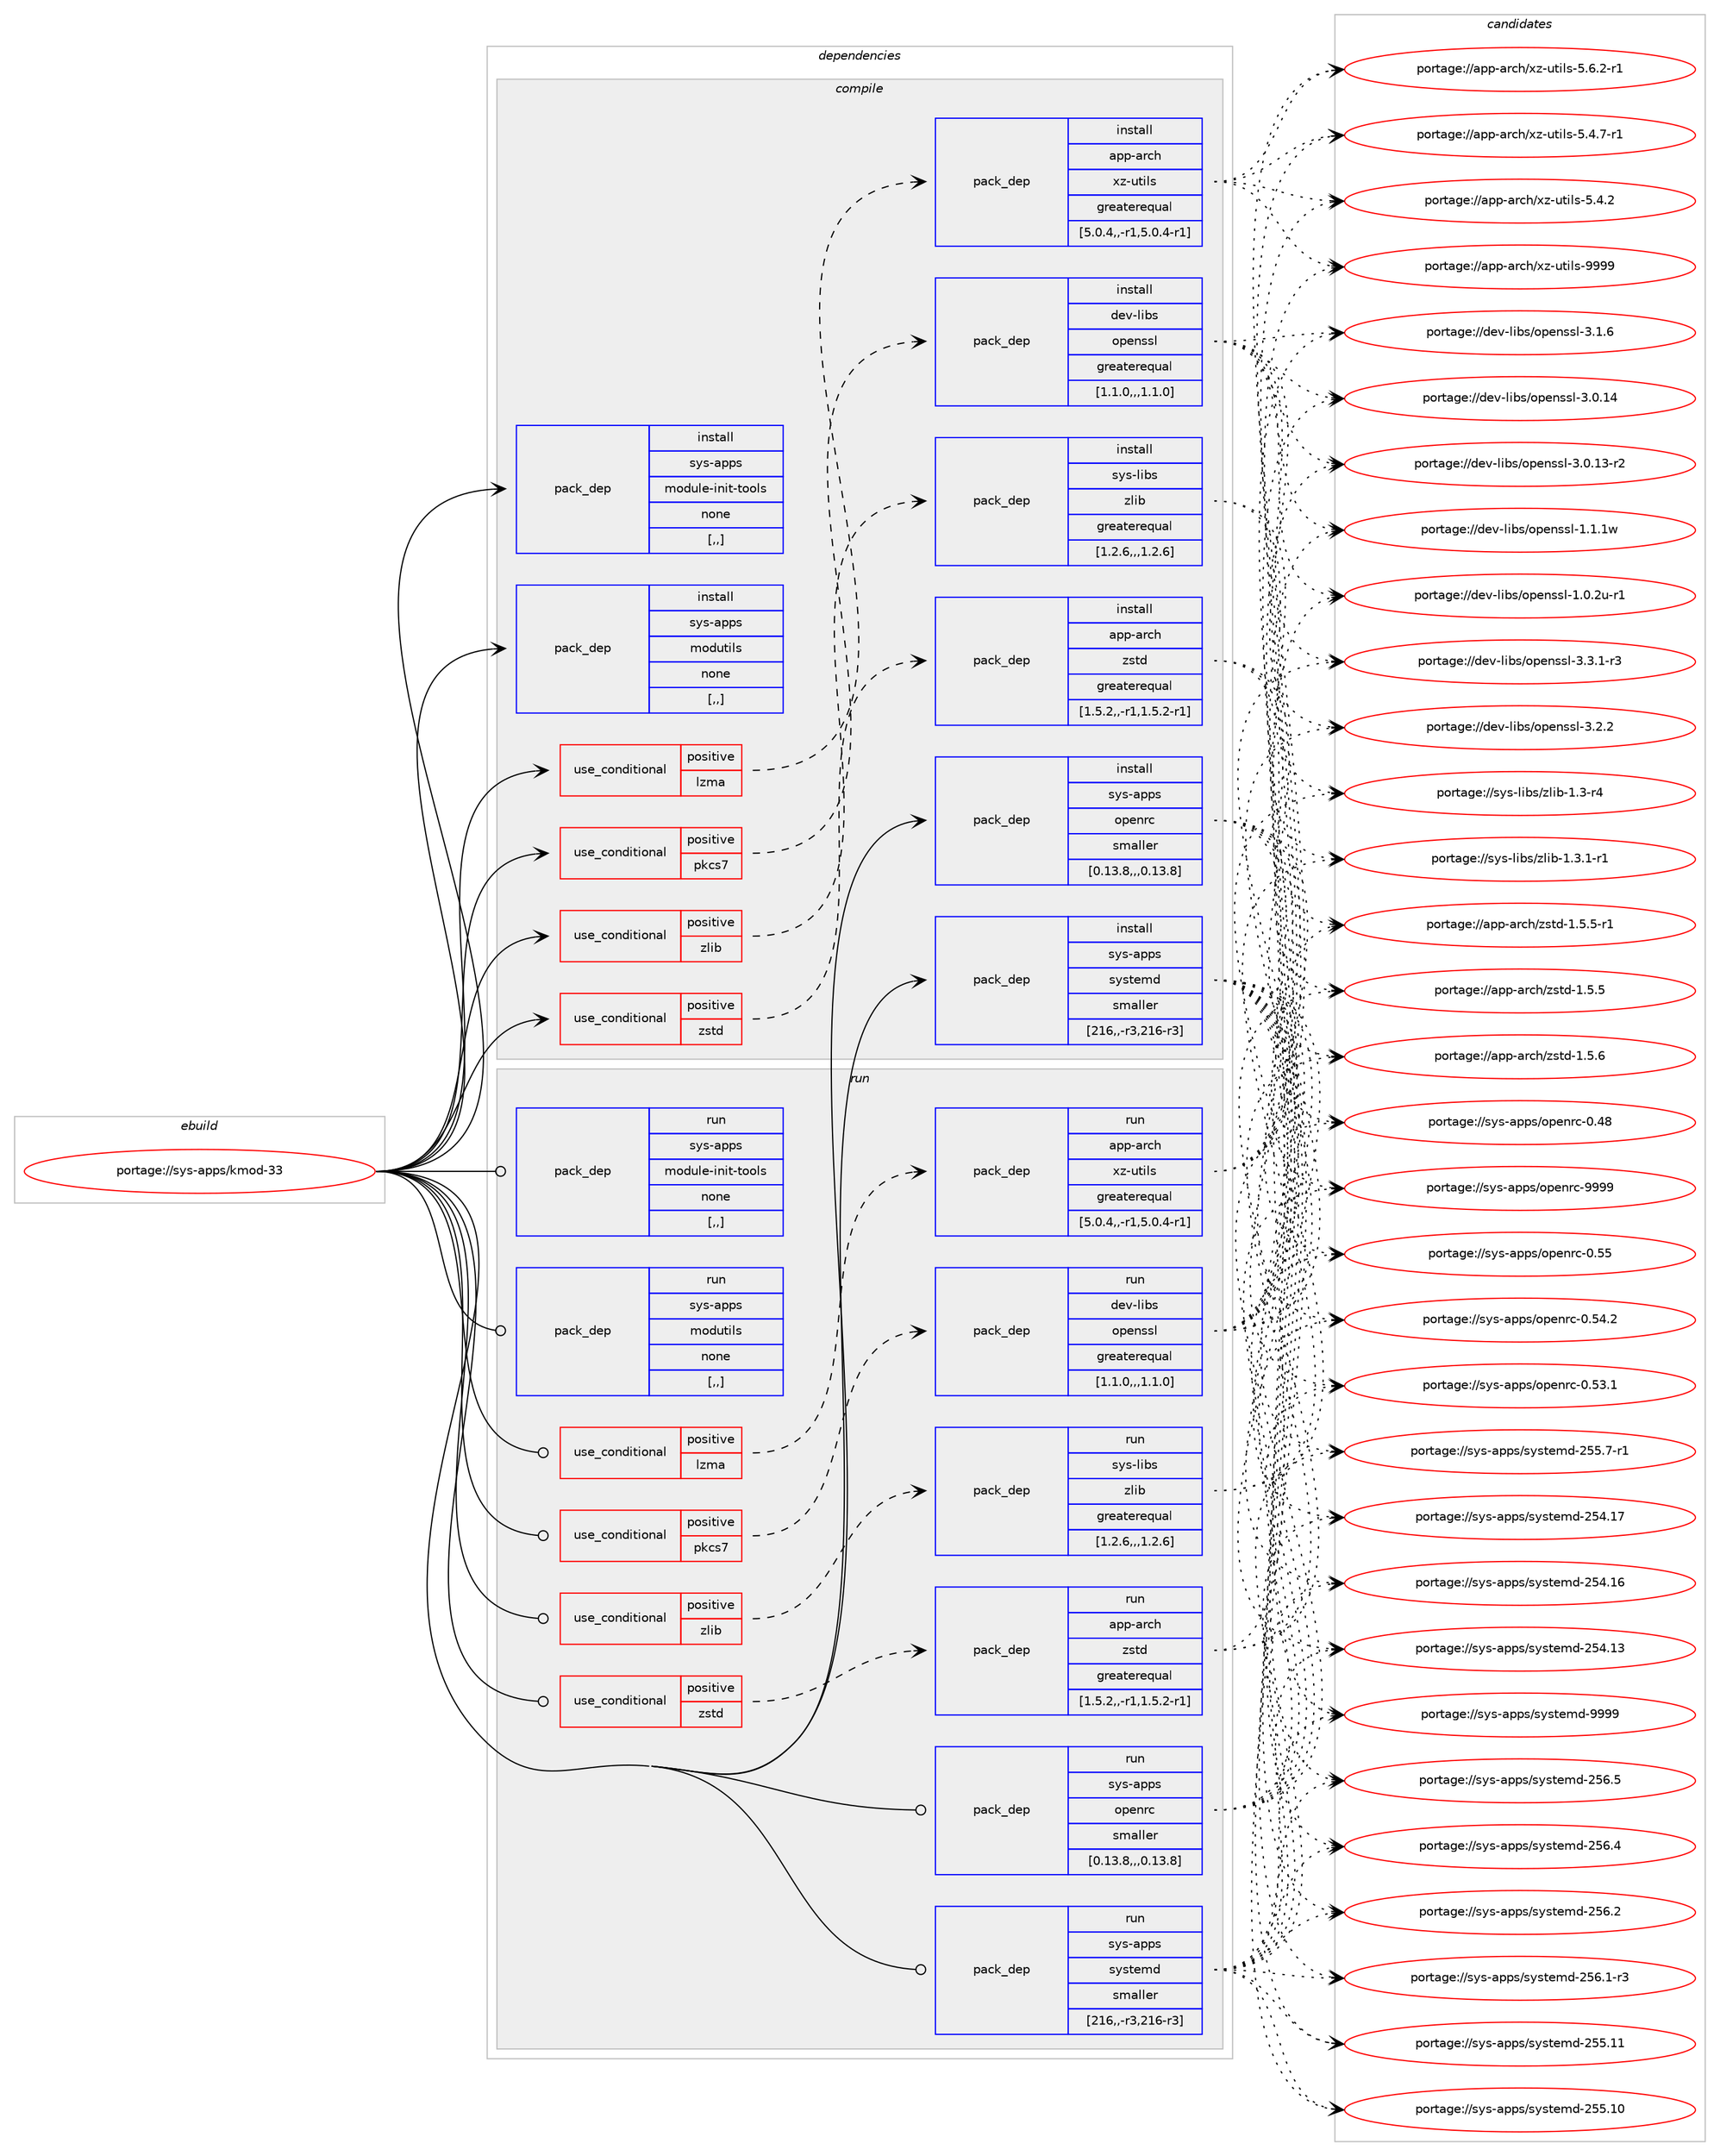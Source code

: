 digraph prolog {

# *************
# Graph options
# *************

newrank=true;
concentrate=true;
compound=true;
graph [rankdir=LR,fontname=Helvetica,fontsize=10,ranksep=1.5];#, ranksep=2.5, nodesep=0.2];
edge  [arrowhead=vee];
node  [fontname=Helvetica,fontsize=10];

# **********
# The ebuild
# **********

subgraph cluster_leftcol {
color=gray;
label=<<i>ebuild</i>>;
id [label="portage://sys-apps/kmod-33", color=red, width=4, href="../sys-apps/kmod-33.svg"];
}

# ****************
# The dependencies
# ****************

subgraph cluster_midcol {
color=gray;
label=<<i>dependencies</i>>;
subgraph cluster_compile {
fillcolor="#eeeeee";
style=filled;
label=<<i>compile</i>>;
subgraph cond6948 {
dependency18656 [label=<<TABLE BORDER="0" CELLBORDER="1" CELLSPACING="0" CELLPADDING="4"><TR><TD ROWSPAN="3" CELLPADDING="10">use_conditional</TD></TR><TR><TD>positive</TD></TR><TR><TD>lzma</TD></TR></TABLE>>, shape=none, color=red];
subgraph pack11646 {
dependency18657 [label=<<TABLE BORDER="0" CELLBORDER="1" CELLSPACING="0" CELLPADDING="4" WIDTH="220"><TR><TD ROWSPAN="6" CELLPADDING="30">pack_dep</TD></TR><TR><TD WIDTH="110">install</TD></TR><TR><TD>app-arch</TD></TR><TR><TD>xz-utils</TD></TR><TR><TD>greaterequal</TD></TR><TR><TD>[5.0.4,,-r1,5.0.4-r1]</TD></TR></TABLE>>, shape=none, color=blue];
}
dependency18656:e -> dependency18657:w [weight=20,style="dashed",arrowhead="vee"];
}
id:e -> dependency18656:w [weight=20,style="solid",arrowhead="vee"];
subgraph cond6949 {
dependency18658 [label=<<TABLE BORDER="0" CELLBORDER="1" CELLSPACING="0" CELLPADDING="4"><TR><TD ROWSPAN="3" CELLPADDING="10">use_conditional</TD></TR><TR><TD>positive</TD></TR><TR><TD>pkcs7</TD></TR></TABLE>>, shape=none, color=red];
subgraph pack11647 {
dependency18659 [label=<<TABLE BORDER="0" CELLBORDER="1" CELLSPACING="0" CELLPADDING="4" WIDTH="220"><TR><TD ROWSPAN="6" CELLPADDING="30">pack_dep</TD></TR><TR><TD WIDTH="110">install</TD></TR><TR><TD>dev-libs</TD></TR><TR><TD>openssl</TD></TR><TR><TD>greaterequal</TD></TR><TR><TD>[1.1.0,,,1.1.0]</TD></TR></TABLE>>, shape=none, color=blue];
}
dependency18658:e -> dependency18659:w [weight=20,style="dashed",arrowhead="vee"];
}
id:e -> dependency18658:w [weight=20,style="solid",arrowhead="vee"];
subgraph cond6950 {
dependency18660 [label=<<TABLE BORDER="0" CELLBORDER="1" CELLSPACING="0" CELLPADDING="4"><TR><TD ROWSPAN="3" CELLPADDING="10">use_conditional</TD></TR><TR><TD>positive</TD></TR><TR><TD>zlib</TD></TR></TABLE>>, shape=none, color=red];
subgraph pack11648 {
dependency18661 [label=<<TABLE BORDER="0" CELLBORDER="1" CELLSPACING="0" CELLPADDING="4" WIDTH="220"><TR><TD ROWSPAN="6" CELLPADDING="30">pack_dep</TD></TR><TR><TD WIDTH="110">install</TD></TR><TR><TD>sys-libs</TD></TR><TR><TD>zlib</TD></TR><TR><TD>greaterequal</TD></TR><TR><TD>[1.2.6,,,1.2.6]</TD></TR></TABLE>>, shape=none, color=blue];
}
dependency18660:e -> dependency18661:w [weight=20,style="dashed",arrowhead="vee"];
}
id:e -> dependency18660:w [weight=20,style="solid",arrowhead="vee"];
subgraph cond6951 {
dependency18662 [label=<<TABLE BORDER="0" CELLBORDER="1" CELLSPACING="0" CELLPADDING="4"><TR><TD ROWSPAN="3" CELLPADDING="10">use_conditional</TD></TR><TR><TD>positive</TD></TR><TR><TD>zstd</TD></TR></TABLE>>, shape=none, color=red];
subgraph pack11649 {
dependency18663 [label=<<TABLE BORDER="0" CELLBORDER="1" CELLSPACING="0" CELLPADDING="4" WIDTH="220"><TR><TD ROWSPAN="6" CELLPADDING="30">pack_dep</TD></TR><TR><TD WIDTH="110">install</TD></TR><TR><TD>app-arch</TD></TR><TR><TD>zstd</TD></TR><TR><TD>greaterequal</TD></TR><TR><TD>[1.5.2,,-r1,1.5.2-r1]</TD></TR></TABLE>>, shape=none, color=blue];
}
dependency18662:e -> dependency18663:w [weight=20,style="dashed",arrowhead="vee"];
}
id:e -> dependency18662:w [weight=20,style="solid",arrowhead="vee"];
subgraph pack11650 {
dependency18664 [label=<<TABLE BORDER="0" CELLBORDER="1" CELLSPACING="0" CELLPADDING="4" WIDTH="220"><TR><TD ROWSPAN="6" CELLPADDING="30">pack_dep</TD></TR><TR><TD WIDTH="110">install</TD></TR><TR><TD>sys-apps</TD></TR><TR><TD>module-init-tools</TD></TR><TR><TD>none</TD></TR><TR><TD>[,,]</TD></TR></TABLE>>, shape=none, color=blue];
}
id:e -> dependency18664:w [weight=20,style="solid",arrowhead="vee"];
subgraph pack11651 {
dependency18665 [label=<<TABLE BORDER="0" CELLBORDER="1" CELLSPACING="0" CELLPADDING="4" WIDTH="220"><TR><TD ROWSPAN="6" CELLPADDING="30">pack_dep</TD></TR><TR><TD WIDTH="110">install</TD></TR><TR><TD>sys-apps</TD></TR><TR><TD>modutils</TD></TR><TR><TD>none</TD></TR><TR><TD>[,,]</TD></TR></TABLE>>, shape=none, color=blue];
}
id:e -> dependency18665:w [weight=20,style="solid",arrowhead="vee"];
subgraph pack11652 {
dependency18666 [label=<<TABLE BORDER="0" CELLBORDER="1" CELLSPACING="0" CELLPADDING="4" WIDTH="220"><TR><TD ROWSPAN="6" CELLPADDING="30">pack_dep</TD></TR><TR><TD WIDTH="110">install</TD></TR><TR><TD>sys-apps</TD></TR><TR><TD>openrc</TD></TR><TR><TD>smaller</TD></TR><TR><TD>[0.13.8,,,0.13.8]</TD></TR></TABLE>>, shape=none, color=blue];
}
id:e -> dependency18666:w [weight=20,style="solid",arrowhead="vee"];
subgraph pack11653 {
dependency18667 [label=<<TABLE BORDER="0" CELLBORDER="1" CELLSPACING="0" CELLPADDING="4" WIDTH="220"><TR><TD ROWSPAN="6" CELLPADDING="30">pack_dep</TD></TR><TR><TD WIDTH="110">install</TD></TR><TR><TD>sys-apps</TD></TR><TR><TD>systemd</TD></TR><TR><TD>smaller</TD></TR><TR><TD>[216,,-r3,216-r3]</TD></TR></TABLE>>, shape=none, color=blue];
}
id:e -> dependency18667:w [weight=20,style="solid",arrowhead="vee"];
}
subgraph cluster_compileandrun {
fillcolor="#eeeeee";
style=filled;
label=<<i>compile and run</i>>;
}
subgraph cluster_run {
fillcolor="#eeeeee";
style=filled;
label=<<i>run</i>>;
subgraph cond6952 {
dependency18668 [label=<<TABLE BORDER="0" CELLBORDER="1" CELLSPACING="0" CELLPADDING="4"><TR><TD ROWSPAN="3" CELLPADDING="10">use_conditional</TD></TR><TR><TD>positive</TD></TR><TR><TD>lzma</TD></TR></TABLE>>, shape=none, color=red];
subgraph pack11654 {
dependency18669 [label=<<TABLE BORDER="0" CELLBORDER="1" CELLSPACING="0" CELLPADDING="4" WIDTH="220"><TR><TD ROWSPAN="6" CELLPADDING="30">pack_dep</TD></TR><TR><TD WIDTH="110">run</TD></TR><TR><TD>app-arch</TD></TR><TR><TD>xz-utils</TD></TR><TR><TD>greaterequal</TD></TR><TR><TD>[5.0.4,,-r1,5.0.4-r1]</TD></TR></TABLE>>, shape=none, color=blue];
}
dependency18668:e -> dependency18669:w [weight=20,style="dashed",arrowhead="vee"];
}
id:e -> dependency18668:w [weight=20,style="solid",arrowhead="odot"];
subgraph cond6953 {
dependency18670 [label=<<TABLE BORDER="0" CELLBORDER="1" CELLSPACING="0" CELLPADDING="4"><TR><TD ROWSPAN="3" CELLPADDING="10">use_conditional</TD></TR><TR><TD>positive</TD></TR><TR><TD>pkcs7</TD></TR></TABLE>>, shape=none, color=red];
subgraph pack11655 {
dependency18671 [label=<<TABLE BORDER="0" CELLBORDER="1" CELLSPACING="0" CELLPADDING="4" WIDTH="220"><TR><TD ROWSPAN="6" CELLPADDING="30">pack_dep</TD></TR><TR><TD WIDTH="110">run</TD></TR><TR><TD>dev-libs</TD></TR><TR><TD>openssl</TD></TR><TR><TD>greaterequal</TD></TR><TR><TD>[1.1.0,,,1.1.0]</TD></TR></TABLE>>, shape=none, color=blue];
}
dependency18670:e -> dependency18671:w [weight=20,style="dashed",arrowhead="vee"];
}
id:e -> dependency18670:w [weight=20,style="solid",arrowhead="odot"];
subgraph cond6954 {
dependency18672 [label=<<TABLE BORDER="0" CELLBORDER="1" CELLSPACING="0" CELLPADDING="4"><TR><TD ROWSPAN="3" CELLPADDING="10">use_conditional</TD></TR><TR><TD>positive</TD></TR><TR><TD>zlib</TD></TR></TABLE>>, shape=none, color=red];
subgraph pack11656 {
dependency18673 [label=<<TABLE BORDER="0" CELLBORDER="1" CELLSPACING="0" CELLPADDING="4" WIDTH="220"><TR><TD ROWSPAN="6" CELLPADDING="30">pack_dep</TD></TR><TR><TD WIDTH="110">run</TD></TR><TR><TD>sys-libs</TD></TR><TR><TD>zlib</TD></TR><TR><TD>greaterequal</TD></TR><TR><TD>[1.2.6,,,1.2.6]</TD></TR></TABLE>>, shape=none, color=blue];
}
dependency18672:e -> dependency18673:w [weight=20,style="dashed",arrowhead="vee"];
}
id:e -> dependency18672:w [weight=20,style="solid",arrowhead="odot"];
subgraph cond6955 {
dependency18674 [label=<<TABLE BORDER="0" CELLBORDER="1" CELLSPACING="0" CELLPADDING="4"><TR><TD ROWSPAN="3" CELLPADDING="10">use_conditional</TD></TR><TR><TD>positive</TD></TR><TR><TD>zstd</TD></TR></TABLE>>, shape=none, color=red];
subgraph pack11657 {
dependency18675 [label=<<TABLE BORDER="0" CELLBORDER="1" CELLSPACING="0" CELLPADDING="4" WIDTH="220"><TR><TD ROWSPAN="6" CELLPADDING="30">pack_dep</TD></TR><TR><TD WIDTH="110">run</TD></TR><TR><TD>app-arch</TD></TR><TR><TD>zstd</TD></TR><TR><TD>greaterequal</TD></TR><TR><TD>[1.5.2,,-r1,1.5.2-r1]</TD></TR></TABLE>>, shape=none, color=blue];
}
dependency18674:e -> dependency18675:w [weight=20,style="dashed",arrowhead="vee"];
}
id:e -> dependency18674:w [weight=20,style="solid",arrowhead="odot"];
subgraph pack11658 {
dependency18676 [label=<<TABLE BORDER="0" CELLBORDER="1" CELLSPACING="0" CELLPADDING="4" WIDTH="220"><TR><TD ROWSPAN="6" CELLPADDING="30">pack_dep</TD></TR><TR><TD WIDTH="110">run</TD></TR><TR><TD>sys-apps</TD></TR><TR><TD>module-init-tools</TD></TR><TR><TD>none</TD></TR><TR><TD>[,,]</TD></TR></TABLE>>, shape=none, color=blue];
}
id:e -> dependency18676:w [weight=20,style="solid",arrowhead="odot"];
subgraph pack11659 {
dependency18677 [label=<<TABLE BORDER="0" CELLBORDER="1" CELLSPACING="0" CELLPADDING="4" WIDTH="220"><TR><TD ROWSPAN="6" CELLPADDING="30">pack_dep</TD></TR><TR><TD WIDTH="110">run</TD></TR><TR><TD>sys-apps</TD></TR><TR><TD>modutils</TD></TR><TR><TD>none</TD></TR><TR><TD>[,,]</TD></TR></TABLE>>, shape=none, color=blue];
}
id:e -> dependency18677:w [weight=20,style="solid",arrowhead="odot"];
subgraph pack11660 {
dependency18678 [label=<<TABLE BORDER="0" CELLBORDER="1" CELLSPACING="0" CELLPADDING="4" WIDTH="220"><TR><TD ROWSPAN="6" CELLPADDING="30">pack_dep</TD></TR><TR><TD WIDTH="110">run</TD></TR><TR><TD>sys-apps</TD></TR><TR><TD>openrc</TD></TR><TR><TD>smaller</TD></TR><TR><TD>[0.13.8,,,0.13.8]</TD></TR></TABLE>>, shape=none, color=blue];
}
id:e -> dependency18678:w [weight=20,style="solid",arrowhead="odot"];
subgraph pack11661 {
dependency18679 [label=<<TABLE BORDER="0" CELLBORDER="1" CELLSPACING="0" CELLPADDING="4" WIDTH="220"><TR><TD ROWSPAN="6" CELLPADDING="30">pack_dep</TD></TR><TR><TD WIDTH="110">run</TD></TR><TR><TD>sys-apps</TD></TR><TR><TD>systemd</TD></TR><TR><TD>smaller</TD></TR><TR><TD>[216,,-r3,216-r3]</TD></TR></TABLE>>, shape=none, color=blue];
}
id:e -> dependency18679:w [weight=20,style="solid",arrowhead="odot"];
}
}

# **************
# The candidates
# **************

subgraph cluster_choices {
rank=same;
color=gray;
label=<<i>candidates</i>>;

subgraph choice11646 {
color=black;
nodesep=1;
choice9711211245971149910447120122451171161051081154557575757 [label="portage://app-arch/xz-utils-9999", color=red, width=4,href="../app-arch/xz-utils-9999.svg"];
choice9711211245971149910447120122451171161051081154553465446504511449 [label="portage://app-arch/xz-utils-5.6.2-r1", color=red, width=4,href="../app-arch/xz-utils-5.6.2-r1.svg"];
choice9711211245971149910447120122451171161051081154553465246554511449 [label="portage://app-arch/xz-utils-5.4.7-r1", color=red, width=4,href="../app-arch/xz-utils-5.4.7-r1.svg"];
choice971121124597114991044712012245117116105108115455346524650 [label="portage://app-arch/xz-utils-5.4.2", color=red, width=4,href="../app-arch/xz-utils-5.4.2.svg"];
dependency18657:e -> choice9711211245971149910447120122451171161051081154557575757:w [style=dotted,weight="100"];
dependency18657:e -> choice9711211245971149910447120122451171161051081154553465446504511449:w [style=dotted,weight="100"];
dependency18657:e -> choice9711211245971149910447120122451171161051081154553465246554511449:w [style=dotted,weight="100"];
dependency18657:e -> choice971121124597114991044712012245117116105108115455346524650:w [style=dotted,weight="100"];
}
subgraph choice11647 {
color=black;
nodesep=1;
choice1001011184510810598115471111121011101151151084551465146494511451 [label="portage://dev-libs/openssl-3.3.1-r3", color=red, width=4,href="../dev-libs/openssl-3.3.1-r3.svg"];
choice100101118451081059811547111112101110115115108455146504650 [label="portage://dev-libs/openssl-3.2.2", color=red, width=4,href="../dev-libs/openssl-3.2.2.svg"];
choice100101118451081059811547111112101110115115108455146494654 [label="portage://dev-libs/openssl-3.1.6", color=red, width=4,href="../dev-libs/openssl-3.1.6.svg"];
choice10010111845108105981154711111210111011511510845514648464952 [label="portage://dev-libs/openssl-3.0.14", color=red, width=4,href="../dev-libs/openssl-3.0.14.svg"];
choice100101118451081059811547111112101110115115108455146484649514511450 [label="portage://dev-libs/openssl-3.0.13-r2", color=red, width=4,href="../dev-libs/openssl-3.0.13-r2.svg"];
choice100101118451081059811547111112101110115115108454946494649119 [label="portage://dev-libs/openssl-1.1.1w", color=red, width=4,href="../dev-libs/openssl-1.1.1w.svg"];
choice1001011184510810598115471111121011101151151084549464846501174511449 [label="portage://dev-libs/openssl-1.0.2u-r1", color=red, width=4,href="../dev-libs/openssl-1.0.2u-r1.svg"];
dependency18659:e -> choice1001011184510810598115471111121011101151151084551465146494511451:w [style=dotted,weight="100"];
dependency18659:e -> choice100101118451081059811547111112101110115115108455146504650:w [style=dotted,weight="100"];
dependency18659:e -> choice100101118451081059811547111112101110115115108455146494654:w [style=dotted,weight="100"];
dependency18659:e -> choice10010111845108105981154711111210111011511510845514648464952:w [style=dotted,weight="100"];
dependency18659:e -> choice100101118451081059811547111112101110115115108455146484649514511450:w [style=dotted,weight="100"];
dependency18659:e -> choice100101118451081059811547111112101110115115108454946494649119:w [style=dotted,weight="100"];
dependency18659:e -> choice1001011184510810598115471111121011101151151084549464846501174511449:w [style=dotted,weight="100"];
}
subgraph choice11648 {
color=black;
nodesep=1;
choice115121115451081059811547122108105984549465146494511449 [label="portage://sys-libs/zlib-1.3.1-r1", color=red, width=4,href="../sys-libs/zlib-1.3.1-r1.svg"];
choice11512111545108105981154712210810598454946514511452 [label="portage://sys-libs/zlib-1.3-r4", color=red, width=4,href="../sys-libs/zlib-1.3-r4.svg"];
dependency18661:e -> choice115121115451081059811547122108105984549465146494511449:w [style=dotted,weight="100"];
dependency18661:e -> choice11512111545108105981154712210810598454946514511452:w [style=dotted,weight="100"];
}
subgraph choice11649 {
color=black;
nodesep=1;
choice9711211245971149910447122115116100454946534654 [label="portage://app-arch/zstd-1.5.6", color=red, width=4,href="../app-arch/zstd-1.5.6.svg"];
choice97112112459711499104471221151161004549465346534511449 [label="portage://app-arch/zstd-1.5.5-r1", color=red, width=4,href="../app-arch/zstd-1.5.5-r1.svg"];
choice9711211245971149910447122115116100454946534653 [label="portage://app-arch/zstd-1.5.5", color=red, width=4,href="../app-arch/zstd-1.5.5.svg"];
dependency18663:e -> choice9711211245971149910447122115116100454946534654:w [style=dotted,weight="100"];
dependency18663:e -> choice97112112459711499104471221151161004549465346534511449:w [style=dotted,weight="100"];
dependency18663:e -> choice9711211245971149910447122115116100454946534653:w [style=dotted,weight="100"];
}
subgraph choice11650 {
color=black;
nodesep=1;
}
subgraph choice11651 {
color=black;
nodesep=1;
}
subgraph choice11652 {
color=black;
nodesep=1;
choice115121115459711211211547111112101110114994557575757 [label="portage://sys-apps/openrc-9999", color=red, width=4,href="../sys-apps/openrc-9999.svg"];
choice115121115459711211211547111112101110114994548465353 [label="portage://sys-apps/openrc-0.55", color=red, width=4,href="../sys-apps/openrc-0.55.svg"];
choice1151211154597112112115471111121011101149945484653524650 [label="portage://sys-apps/openrc-0.54.2", color=red, width=4,href="../sys-apps/openrc-0.54.2.svg"];
choice1151211154597112112115471111121011101149945484653514649 [label="portage://sys-apps/openrc-0.53.1", color=red, width=4,href="../sys-apps/openrc-0.53.1.svg"];
choice115121115459711211211547111112101110114994548465256 [label="portage://sys-apps/openrc-0.48", color=red, width=4,href="../sys-apps/openrc-0.48.svg"];
dependency18666:e -> choice115121115459711211211547111112101110114994557575757:w [style=dotted,weight="100"];
dependency18666:e -> choice115121115459711211211547111112101110114994548465353:w [style=dotted,weight="100"];
dependency18666:e -> choice1151211154597112112115471111121011101149945484653524650:w [style=dotted,weight="100"];
dependency18666:e -> choice1151211154597112112115471111121011101149945484653514649:w [style=dotted,weight="100"];
dependency18666:e -> choice115121115459711211211547111112101110114994548465256:w [style=dotted,weight="100"];
}
subgraph choice11653 {
color=black;
nodesep=1;
choice1151211154597112112115471151211151161011091004557575757 [label="portage://sys-apps/systemd-9999", color=red, width=4,href="../sys-apps/systemd-9999.svg"];
choice115121115459711211211547115121115116101109100455053544653 [label="portage://sys-apps/systemd-256.5", color=red, width=4,href="../sys-apps/systemd-256.5.svg"];
choice115121115459711211211547115121115116101109100455053544652 [label="portage://sys-apps/systemd-256.4", color=red, width=4,href="../sys-apps/systemd-256.4.svg"];
choice115121115459711211211547115121115116101109100455053544650 [label="portage://sys-apps/systemd-256.2", color=red, width=4,href="../sys-apps/systemd-256.2.svg"];
choice1151211154597112112115471151211151161011091004550535446494511451 [label="portage://sys-apps/systemd-256.1-r3", color=red, width=4,href="../sys-apps/systemd-256.1-r3.svg"];
choice11512111545971121121154711512111511610110910045505353464949 [label="portage://sys-apps/systemd-255.11", color=red, width=4,href="../sys-apps/systemd-255.11.svg"];
choice11512111545971121121154711512111511610110910045505353464948 [label="portage://sys-apps/systemd-255.10", color=red, width=4,href="../sys-apps/systemd-255.10.svg"];
choice1151211154597112112115471151211151161011091004550535346554511449 [label="portage://sys-apps/systemd-255.7-r1", color=red, width=4,href="../sys-apps/systemd-255.7-r1.svg"];
choice11512111545971121121154711512111511610110910045505352464955 [label="portage://sys-apps/systemd-254.17", color=red, width=4,href="../sys-apps/systemd-254.17.svg"];
choice11512111545971121121154711512111511610110910045505352464954 [label="portage://sys-apps/systemd-254.16", color=red, width=4,href="../sys-apps/systemd-254.16.svg"];
choice11512111545971121121154711512111511610110910045505352464951 [label="portage://sys-apps/systemd-254.13", color=red, width=4,href="../sys-apps/systemd-254.13.svg"];
dependency18667:e -> choice1151211154597112112115471151211151161011091004557575757:w [style=dotted,weight="100"];
dependency18667:e -> choice115121115459711211211547115121115116101109100455053544653:w [style=dotted,weight="100"];
dependency18667:e -> choice115121115459711211211547115121115116101109100455053544652:w [style=dotted,weight="100"];
dependency18667:e -> choice115121115459711211211547115121115116101109100455053544650:w [style=dotted,weight="100"];
dependency18667:e -> choice1151211154597112112115471151211151161011091004550535446494511451:w [style=dotted,weight="100"];
dependency18667:e -> choice11512111545971121121154711512111511610110910045505353464949:w [style=dotted,weight="100"];
dependency18667:e -> choice11512111545971121121154711512111511610110910045505353464948:w [style=dotted,weight="100"];
dependency18667:e -> choice1151211154597112112115471151211151161011091004550535346554511449:w [style=dotted,weight="100"];
dependency18667:e -> choice11512111545971121121154711512111511610110910045505352464955:w [style=dotted,weight="100"];
dependency18667:e -> choice11512111545971121121154711512111511610110910045505352464954:w [style=dotted,weight="100"];
dependency18667:e -> choice11512111545971121121154711512111511610110910045505352464951:w [style=dotted,weight="100"];
}
subgraph choice11654 {
color=black;
nodesep=1;
choice9711211245971149910447120122451171161051081154557575757 [label="portage://app-arch/xz-utils-9999", color=red, width=4,href="../app-arch/xz-utils-9999.svg"];
choice9711211245971149910447120122451171161051081154553465446504511449 [label="portage://app-arch/xz-utils-5.6.2-r1", color=red, width=4,href="../app-arch/xz-utils-5.6.2-r1.svg"];
choice9711211245971149910447120122451171161051081154553465246554511449 [label="portage://app-arch/xz-utils-5.4.7-r1", color=red, width=4,href="../app-arch/xz-utils-5.4.7-r1.svg"];
choice971121124597114991044712012245117116105108115455346524650 [label="portage://app-arch/xz-utils-5.4.2", color=red, width=4,href="../app-arch/xz-utils-5.4.2.svg"];
dependency18669:e -> choice9711211245971149910447120122451171161051081154557575757:w [style=dotted,weight="100"];
dependency18669:e -> choice9711211245971149910447120122451171161051081154553465446504511449:w [style=dotted,weight="100"];
dependency18669:e -> choice9711211245971149910447120122451171161051081154553465246554511449:w [style=dotted,weight="100"];
dependency18669:e -> choice971121124597114991044712012245117116105108115455346524650:w [style=dotted,weight="100"];
}
subgraph choice11655 {
color=black;
nodesep=1;
choice1001011184510810598115471111121011101151151084551465146494511451 [label="portage://dev-libs/openssl-3.3.1-r3", color=red, width=4,href="../dev-libs/openssl-3.3.1-r3.svg"];
choice100101118451081059811547111112101110115115108455146504650 [label="portage://dev-libs/openssl-3.2.2", color=red, width=4,href="../dev-libs/openssl-3.2.2.svg"];
choice100101118451081059811547111112101110115115108455146494654 [label="portage://dev-libs/openssl-3.1.6", color=red, width=4,href="../dev-libs/openssl-3.1.6.svg"];
choice10010111845108105981154711111210111011511510845514648464952 [label="portage://dev-libs/openssl-3.0.14", color=red, width=4,href="../dev-libs/openssl-3.0.14.svg"];
choice100101118451081059811547111112101110115115108455146484649514511450 [label="portage://dev-libs/openssl-3.0.13-r2", color=red, width=4,href="../dev-libs/openssl-3.0.13-r2.svg"];
choice100101118451081059811547111112101110115115108454946494649119 [label="portage://dev-libs/openssl-1.1.1w", color=red, width=4,href="../dev-libs/openssl-1.1.1w.svg"];
choice1001011184510810598115471111121011101151151084549464846501174511449 [label="portage://dev-libs/openssl-1.0.2u-r1", color=red, width=4,href="../dev-libs/openssl-1.0.2u-r1.svg"];
dependency18671:e -> choice1001011184510810598115471111121011101151151084551465146494511451:w [style=dotted,weight="100"];
dependency18671:e -> choice100101118451081059811547111112101110115115108455146504650:w [style=dotted,weight="100"];
dependency18671:e -> choice100101118451081059811547111112101110115115108455146494654:w [style=dotted,weight="100"];
dependency18671:e -> choice10010111845108105981154711111210111011511510845514648464952:w [style=dotted,weight="100"];
dependency18671:e -> choice100101118451081059811547111112101110115115108455146484649514511450:w [style=dotted,weight="100"];
dependency18671:e -> choice100101118451081059811547111112101110115115108454946494649119:w [style=dotted,weight="100"];
dependency18671:e -> choice1001011184510810598115471111121011101151151084549464846501174511449:w [style=dotted,weight="100"];
}
subgraph choice11656 {
color=black;
nodesep=1;
choice115121115451081059811547122108105984549465146494511449 [label="portage://sys-libs/zlib-1.3.1-r1", color=red, width=4,href="../sys-libs/zlib-1.3.1-r1.svg"];
choice11512111545108105981154712210810598454946514511452 [label="portage://sys-libs/zlib-1.3-r4", color=red, width=4,href="../sys-libs/zlib-1.3-r4.svg"];
dependency18673:e -> choice115121115451081059811547122108105984549465146494511449:w [style=dotted,weight="100"];
dependency18673:e -> choice11512111545108105981154712210810598454946514511452:w [style=dotted,weight="100"];
}
subgraph choice11657 {
color=black;
nodesep=1;
choice9711211245971149910447122115116100454946534654 [label="portage://app-arch/zstd-1.5.6", color=red, width=4,href="../app-arch/zstd-1.5.6.svg"];
choice97112112459711499104471221151161004549465346534511449 [label="portage://app-arch/zstd-1.5.5-r1", color=red, width=4,href="../app-arch/zstd-1.5.5-r1.svg"];
choice9711211245971149910447122115116100454946534653 [label="portage://app-arch/zstd-1.5.5", color=red, width=4,href="../app-arch/zstd-1.5.5.svg"];
dependency18675:e -> choice9711211245971149910447122115116100454946534654:w [style=dotted,weight="100"];
dependency18675:e -> choice97112112459711499104471221151161004549465346534511449:w [style=dotted,weight="100"];
dependency18675:e -> choice9711211245971149910447122115116100454946534653:w [style=dotted,weight="100"];
}
subgraph choice11658 {
color=black;
nodesep=1;
}
subgraph choice11659 {
color=black;
nodesep=1;
}
subgraph choice11660 {
color=black;
nodesep=1;
choice115121115459711211211547111112101110114994557575757 [label="portage://sys-apps/openrc-9999", color=red, width=4,href="../sys-apps/openrc-9999.svg"];
choice115121115459711211211547111112101110114994548465353 [label="portage://sys-apps/openrc-0.55", color=red, width=4,href="../sys-apps/openrc-0.55.svg"];
choice1151211154597112112115471111121011101149945484653524650 [label="portage://sys-apps/openrc-0.54.2", color=red, width=4,href="../sys-apps/openrc-0.54.2.svg"];
choice1151211154597112112115471111121011101149945484653514649 [label="portage://sys-apps/openrc-0.53.1", color=red, width=4,href="../sys-apps/openrc-0.53.1.svg"];
choice115121115459711211211547111112101110114994548465256 [label="portage://sys-apps/openrc-0.48", color=red, width=4,href="../sys-apps/openrc-0.48.svg"];
dependency18678:e -> choice115121115459711211211547111112101110114994557575757:w [style=dotted,weight="100"];
dependency18678:e -> choice115121115459711211211547111112101110114994548465353:w [style=dotted,weight="100"];
dependency18678:e -> choice1151211154597112112115471111121011101149945484653524650:w [style=dotted,weight="100"];
dependency18678:e -> choice1151211154597112112115471111121011101149945484653514649:w [style=dotted,weight="100"];
dependency18678:e -> choice115121115459711211211547111112101110114994548465256:w [style=dotted,weight="100"];
}
subgraph choice11661 {
color=black;
nodesep=1;
choice1151211154597112112115471151211151161011091004557575757 [label="portage://sys-apps/systemd-9999", color=red, width=4,href="../sys-apps/systemd-9999.svg"];
choice115121115459711211211547115121115116101109100455053544653 [label="portage://sys-apps/systemd-256.5", color=red, width=4,href="../sys-apps/systemd-256.5.svg"];
choice115121115459711211211547115121115116101109100455053544652 [label="portage://sys-apps/systemd-256.4", color=red, width=4,href="../sys-apps/systemd-256.4.svg"];
choice115121115459711211211547115121115116101109100455053544650 [label="portage://sys-apps/systemd-256.2", color=red, width=4,href="../sys-apps/systemd-256.2.svg"];
choice1151211154597112112115471151211151161011091004550535446494511451 [label="portage://sys-apps/systemd-256.1-r3", color=red, width=4,href="../sys-apps/systemd-256.1-r3.svg"];
choice11512111545971121121154711512111511610110910045505353464949 [label="portage://sys-apps/systemd-255.11", color=red, width=4,href="../sys-apps/systemd-255.11.svg"];
choice11512111545971121121154711512111511610110910045505353464948 [label="portage://sys-apps/systemd-255.10", color=red, width=4,href="../sys-apps/systemd-255.10.svg"];
choice1151211154597112112115471151211151161011091004550535346554511449 [label="portage://sys-apps/systemd-255.7-r1", color=red, width=4,href="../sys-apps/systemd-255.7-r1.svg"];
choice11512111545971121121154711512111511610110910045505352464955 [label="portage://sys-apps/systemd-254.17", color=red, width=4,href="../sys-apps/systemd-254.17.svg"];
choice11512111545971121121154711512111511610110910045505352464954 [label="portage://sys-apps/systemd-254.16", color=red, width=4,href="../sys-apps/systemd-254.16.svg"];
choice11512111545971121121154711512111511610110910045505352464951 [label="portage://sys-apps/systemd-254.13", color=red, width=4,href="../sys-apps/systemd-254.13.svg"];
dependency18679:e -> choice1151211154597112112115471151211151161011091004557575757:w [style=dotted,weight="100"];
dependency18679:e -> choice115121115459711211211547115121115116101109100455053544653:w [style=dotted,weight="100"];
dependency18679:e -> choice115121115459711211211547115121115116101109100455053544652:w [style=dotted,weight="100"];
dependency18679:e -> choice115121115459711211211547115121115116101109100455053544650:w [style=dotted,weight="100"];
dependency18679:e -> choice1151211154597112112115471151211151161011091004550535446494511451:w [style=dotted,weight="100"];
dependency18679:e -> choice11512111545971121121154711512111511610110910045505353464949:w [style=dotted,weight="100"];
dependency18679:e -> choice11512111545971121121154711512111511610110910045505353464948:w [style=dotted,weight="100"];
dependency18679:e -> choice1151211154597112112115471151211151161011091004550535346554511449:w [style=dotted,weight="100"];
dependency18679:e -> choice11512111545971121121154711512111511610110910045505352464955:w [style=dotted,weight="100"];
dependency18679:e -> choice11512111545971121121154711512111511610110910045505352464954:w [style=dotted,weight="100"];
dependency18679:e -> choice11512111545971121121154711512111511610110910045505352464951:w [style=dotted,weight="100"];
}
}

}
